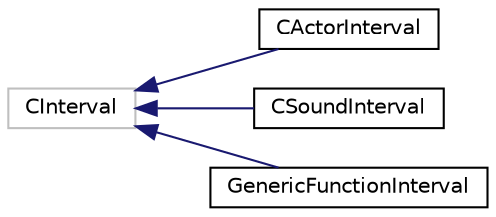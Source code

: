 digraph "Graphical Class Hierarchy"
{
  edge [fontname="Helvetica",fontsize="10",labelfontname="Helvetica",labelfontsize="10"];
  node [fontname="Helvetica",fontsize="10",shape=record];
  rankdir="LR";
  Node1 [label="CInterval",height=0.2,width=0.4,color="grey75", fillcolor="white", style="filled"];
  Node1 -> Node2 [dir="back",color="midnightblue",fontsize="10",style="solid",fontname="Helvetica"];
  Node2 [label="CActorInterval",height=0.2,width=0.4,color="black", fillcolor="white", style="filled",URL="$class_c_actor_interval.html"];
  Node1 -> Node3 [dir="back",color="midnightblue",fontsize="10",style="solid",fontname="Helvetica"];
  Node3 [label="CSoundInterval",height=0.2,width=0.4,color="black", fillcolor="white", style="filled",URL="$class_c_sound_interval.html"];
  Node1 -> Node4 [dir="back",color="midnightblue",fontsize="10",style="solid",fontname="Helvetica"];
  Node4 [label="GenericFunctionInterval",height=0.2,width=0.4,color="black", fillcolor="white", style="filled",URL="$class_generic_function_interval.html"];
}
